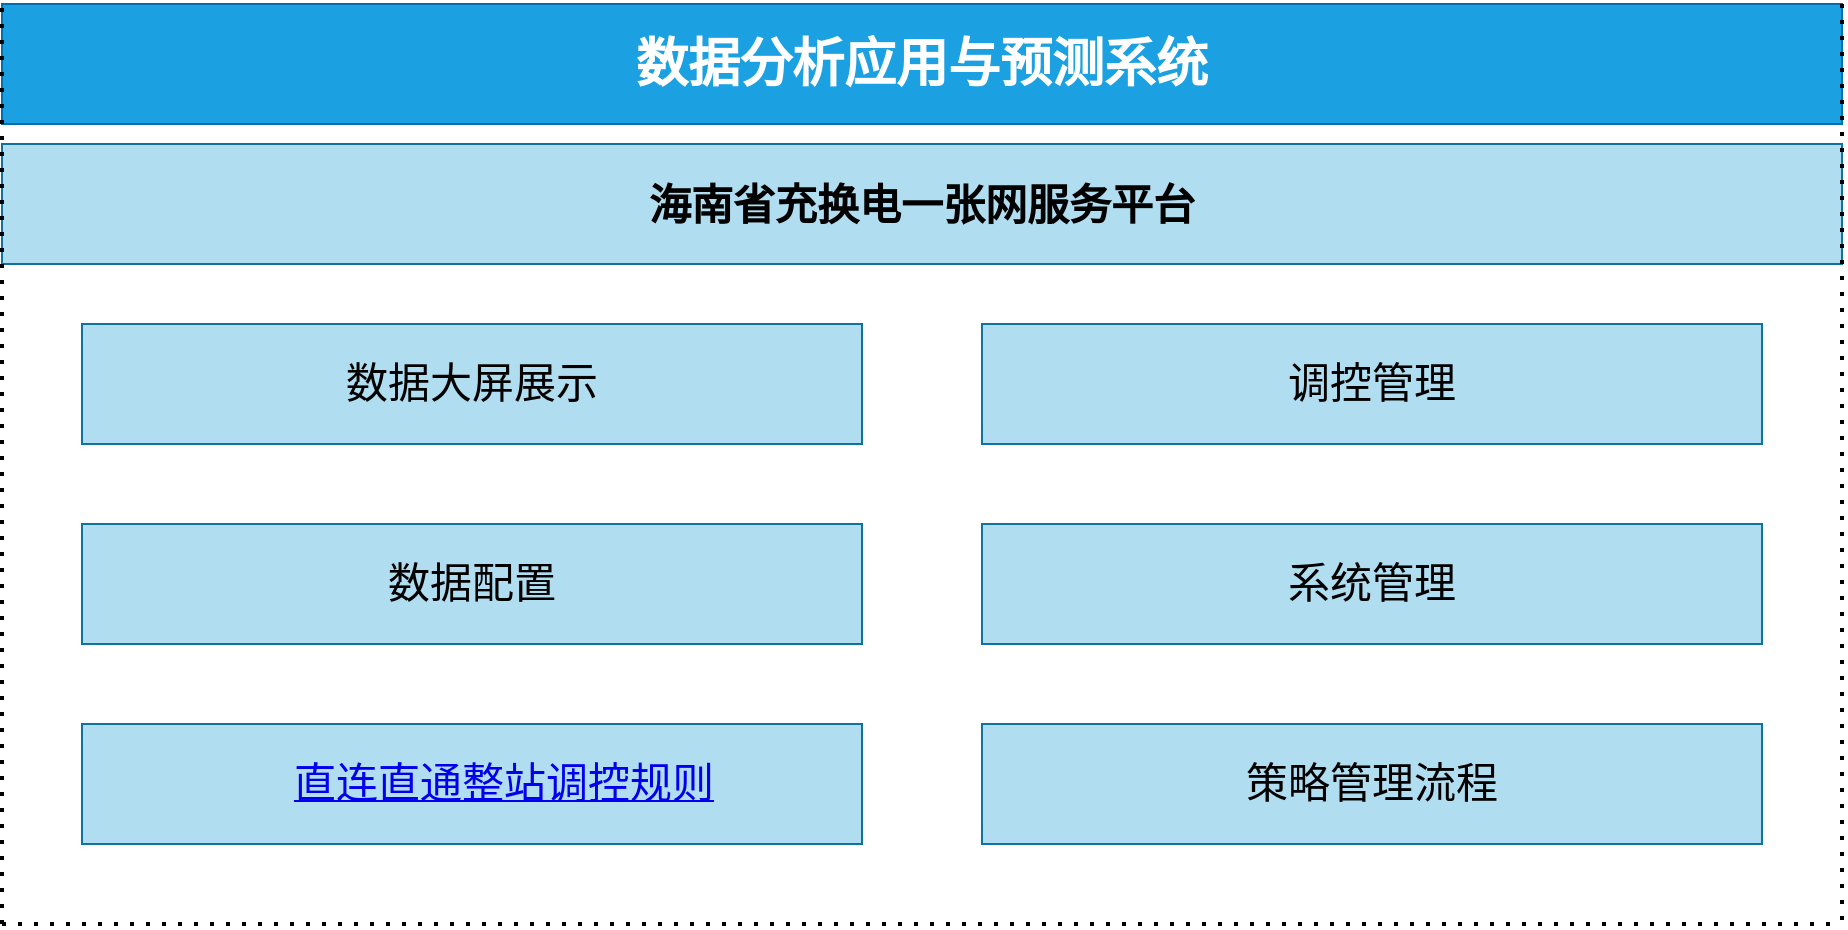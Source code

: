 <mxfile version="24.7.1" type="github">
  <diagram name="Page-1" id="12e1b939-464a-85fe-373e-61e167be1490">
    <mxGraphModel dx="1750" dy="870" grid="1" gridSize="10" guides="1" tooltips="1" connect="1" arrows="1" fold="1" page="1" pageScale="1.5" pageWidth="1169" pageHeight="826" background="none" math="0" shadow="0">
      <root>
        <mxCell id="0" />
        <mxCell id="1" parent="0" />
        <mxCell id="GmhpfA-KI1yeRrbkVghF-1" value="&lt;h1&gt;&lt;font style=&quot;font-size: 26px;&quot;&gt;数据分析应用与预测系统&lt;/font&gt;&lt;/h1&gt;" style="rounded=0;whiteSpace=wrap;html=1;fillColor=#1ba1e2;strokeColor=#006EAF;fontColor=#ffffff;" vertex="1" parent="1">
          <mxGeometry x="520" y="420" width="920" height="60" as="geometry" />
        </mxCell>
        <mxCell id="GmhpfA-KI1yeRrbkVghF-2" value="&lt;h1&gt;&lt;span style=&quot;font-family: 宋体;&quot;&gt;&lt;font style=&quot;font-size: 21px;&quot;&gt;海南省充换电一张网服务平台&lt;/font&gt;&lt;/span&gt;&lt;/h1&gt;" style="rounded=0;whiteSpace=wrap;html=1;fillColor=#b1ddf0;strokeColor=#10739e;" vertex="1" parent="1">
          <mxGeometry x="520" y="490" width="920" height="60" as="geometry" />
        </mxCell>
        <mxCell id="GmhpfA-KI1yeRrbkVghF-3" value="" style="endArrow=none;dashed=1;html=1;dashPattern=1 3;strokeWidth=2;rounded=0;entryX=0;entryY=0;entryDx=0;entryDy=0;" edge="1" parent="1" target="GmhpfA-KI1yeRrbkVghF-1">
          <mxGeometry width="50" height="50" relative="1" as="geometry">
            <mxPoint x="520" y="880" as="sourcePoint" />
            <mxPoint x="830" y="710" as="targetPoint" />
          </mxGeometry>
        </mxCell>
        <mxCell id="GmhpfA-KI1yeRrbkVghF-4" value="" style="endArrow=none;dashed=1;html=1;dashPattern=1 3;strokeWidth=2;rounded=0;" edge="1" parent="1">
          <mxGeometry width="50" height="50" relative="1" as="geometry">
            <mxPoint x="520" y="880" as="sourcePoint" />
            <mxPoint x="1440" y="880" as="targetPoint" />
          </mxGeometry>
        </mxCell>
        <mxCell id="GmhpfA-KI1yeRrbkVghF-5" value="" style="endArrow=none;dashed=1;html=1;dashPattern=1 3;strokeWidth=2;rounded=0;exitX=1;exitY=0;exitDx=0;exitDy=0;" edge="1" parent="1" source="GmhpfA-KI1yeRrbkVghF-1">
          <mxGeometry width="50" height="50" relative="1" as="geometry">
            <mxPoint x="1480" y="570" as="sourcePoint" />
            <mxPoint x="1440" y="880" as="targetPoint" />
          </mxGeometry>
        </mxCell>
        <mxCell id="GmhpfA-KI1yeRrbkVghF-6" value="&lt;pre style=&quot;font-size: 21px;&quot;&gt;数据大屏展示&lt;/pre&gt;" style="rounded=0;whiteSpace=wrap;html=1;fillColor=#b1ddf0;strokeColor=#10739e;" vertex="1" parent="1">
          <mxGeometry x="560" y="580" width="390" height="60" as="geometry" />
        </mxCell>
        <mxCell id="GmhpfA-KI1yeRrbkVghF-7" value="&lt;pre style=&quot;font-size: 21px;&quot;&gt;调控管理&lt;/pre&gt;" style="rounded=0;whiteSpace=wrap;html=1;fillColor=#b1ddf0;strokeColor=#10739e;" vertex="1" parent="1">
          <mxGeometry x="1010" y="580" width="390" height="60" as="geometry" />
        </mxCell>
        <mxCell id="GmhpfA-KI1yeRrbkVghF-8" value="&lt;pre style=&quot;font-size: 21px;&quot;&gt;数据配置&lt;/pre&gt;" style="rounded=0;whiteSpace=wrap;html=1;fillColor=#b1ddf0;strokeColor=#10739e;" vertex="1" parent="1">
          <mxGeometry x="560" y="680" width="390" height="60" as="geometry" />
        </mxCell>
        <mxCell id="GmhpfA-KI1yeRrbkVghF-9" value="&lt;pre style=&quot;font-size: 21px;&quot;&gt;系统管理&lt;/pre&gt;" style="rounded=0;whiteSpace=wrap;html=1;fillColor=#b1ddf0;strokeColor=#10739e;" vertex="1" parent="1">
          <mxGeometry x="1010" y="680" width="390" height="60" as="geometry" />
        </mxCell>
        <mxCell id="GmhpfA-KI1yeRrbkVghF-10" value="&lt;pre style=&quot;text-indent:24.0pt;mso-list:l0 level3 lfo1&quot;&gt;&lt;a name=&quot;_Toc10984&quot;&gt;&lt;span style=&quot;font-family:宋体;mso-ascii-font-family:&lt;br/&gt;&amp;quot;Times New Roman&amp;quot;;mso-hansi-font-family:&amp;quot;Times New Roman&amp;quot;&quot;&gt;&lt;font style=&quot;font-size: 21px;&quot;&gt;直连直通整站调控规则&lt;/font&gt;&lt;/span&gt;&lt;/a&gt;&lt;/pre&gt;" style="rounded=0;whiteSpace=wrap;html=1;fillColor=#b1ddf0;strokeColor=#10739e;" vertex="1" parent="1">
          <mxGeometry x="560" y="780" width="390" height="60" as="geometry" />
        </mxCell>
        <mxCell id="GmhpfA-KI1yeRrbkVghF-11" value="&lt;pre&gt;&lt;span style=&quot;line-height: 150%; font-family: 宋体; font-size: 21px;&quot;&gt;策略管理流程&lt;/span&gt;&lt;/pre&gt;" style="rounded=0;whiteSpace=wrap;html=1;fillColor=#b1ddf0;strokeColor=#10739e;" vertex="1" parent="1">
          <mxGeometry x="1010" y="780" width="390" height="60" as="geometry" />
        </mxCell>
      </root>
    </mxGraphModel>
  </diagram>
</mxfile>
